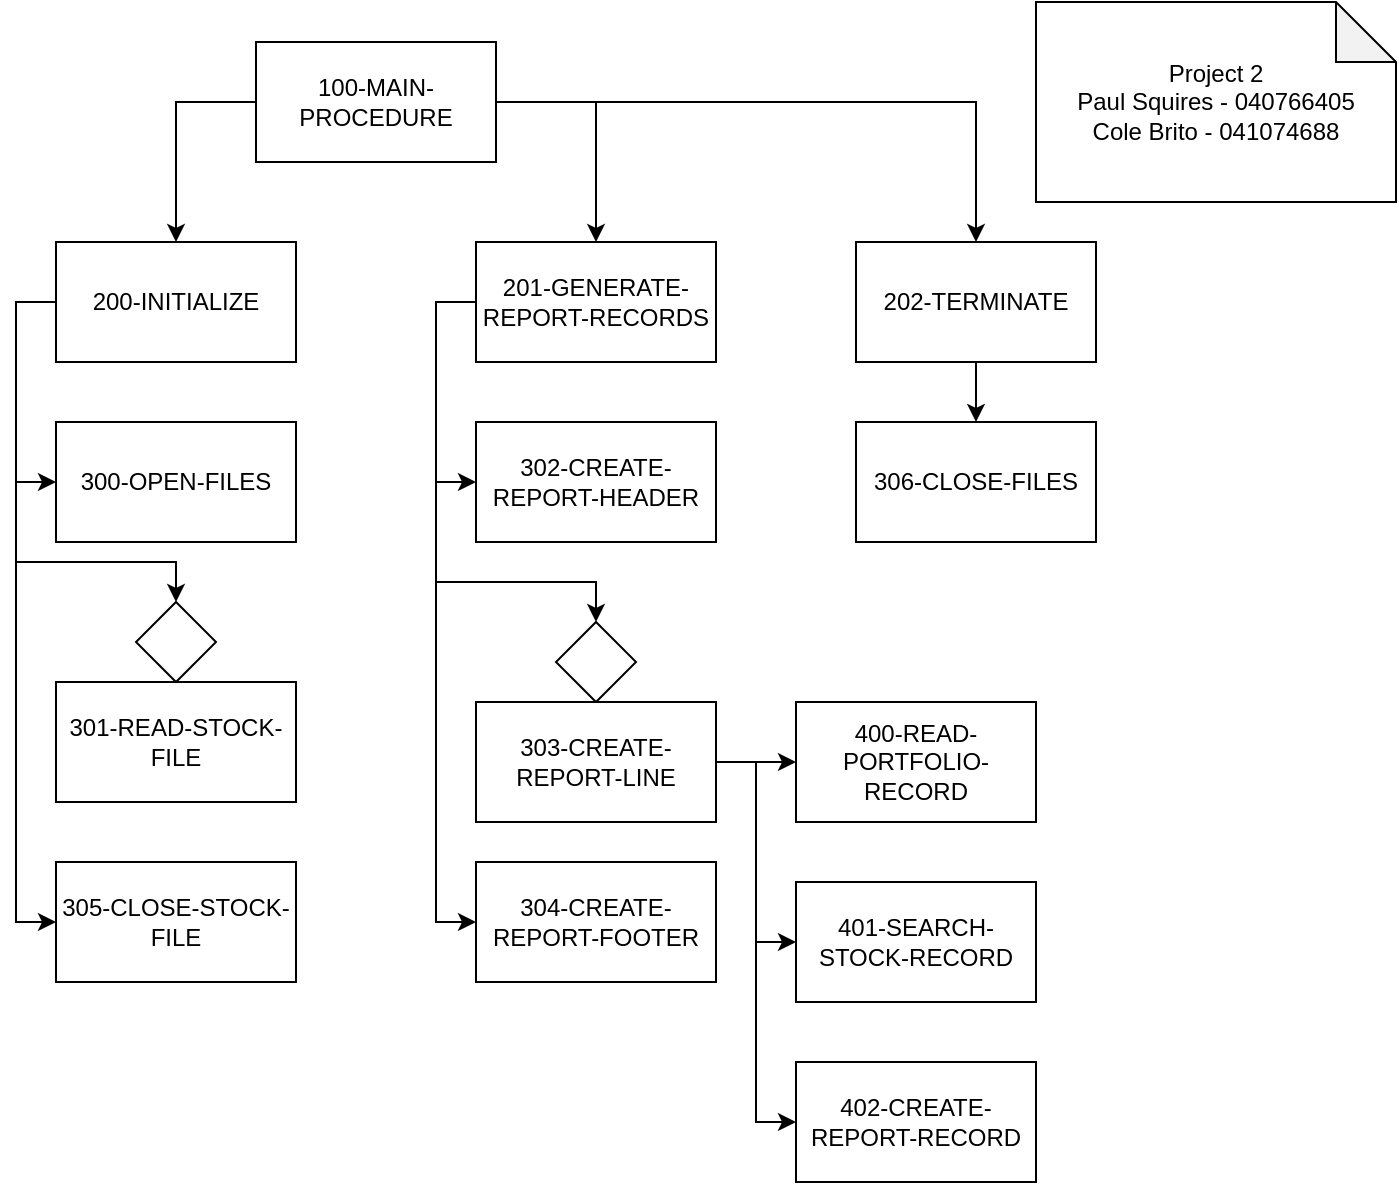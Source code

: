 <mxfile version="26.1.1">
  <diagram name="Page-1" id="E8nP3whgu4B2JOrv2gdp">
    <mxGraphModel dx="794" dy="454" grid="1" gridSize="10" guides="1" tooltips="1" connect="1" arrows="1" fold="1" page="1" pageScale="1" pageWidth="850" pageHeight="1100" math="0" shadow="0">
      <root>
        <mxCell id="0" />
        <mxCell id="1" parent="0" />
        <mxCell id="tD4AE-S6UwKGjwgNlo43-11" style="edgeStyle=orthogonalEdgeStyle;rounded=0;orthogonalLoop=1;jettySize=auto;html=1;exitX=1;exitY=0.5;exitDx=0;exitDy=0;entryX=0.5;entryY=0;entryDx=0;entryDy=0;" edge="1" parent="1" source="tD4AE-S6UwKGjwgNlo43-1" target="tD4AE-S6UwKGjwgNlo43-5">
          <mxGeometry relative="1" as="geometry" />
        </mxCell>
        <mxCell id="tD4AE-S6UwKGjwgNlo43-14" style="edgeStyle=orthogonalEdgeStyle;rounded=0;orthogonalLoop=1;jettySize=auto;html=1;exitX=0;exitY=0.5;exitDx=0;exitDy=0;entryX=0.5;entryY=0;entryDx=0;entryDy=0;" edge="1" parent="1" source="tD4AE-S6UwKGjwgNlo43-1" target="tD4AE-S6UwKGjwgNlo43-2">
          <mxGeometry relative="1" as="geometry" />
        </mxCell>
        <mxCell id="tD4AE-S6UwKGjwgNlo43-25" style="edgeStyle=orthogonalEdgeStyle;rounded=0;orthogonalLoop=1;jettySize=auto;html=1;exitX=1;exitY=0.5;exitDx=0;exitDy=0;" edge="1" parent="1" source="tD4AE-S6UwKGjwgNlo43-1" target="tD4AE-S6UwKGjwgNlo43-24">
          <mxGeometry relative="1" as="geometry" />
        </mxCell>
        <mxCell id="tD4AE-S6UwKGjwgNlo43-1" value="100-MAIN-PROCEDURE" style="rounded=0;whiteSpace=wrap;html=1;" vertex="1" parent="1">
          <mxGeometry x="350" y="50" width="120" height="60" as="geometry" />
        </mxCell>
        <mxCell id="tD4AE-S6UwKGjwgNlo43-15" style="edgeStyle=orthogonalEdgeStyle;rounded=0;orthogonalLoop=1;jettySize=auto;html=1;exitX=0;exitY=0.5;exitDx=0;exitDy=0;entryX=0;entryY=0.5;entryDx=0;entryDy=0;" edge="1" parent="1" source="tD4AE-S6UwKGjwgNlo43-2" target="tD4AE-S6UwKGjwgNlo43-3">
          <mxGeometry relative="1" as="geometry" />
        </mxCell>
        <mxCell id="tD4AE-S6UwKGjwgNlo43-16" style="edgeStyle=orthogonalEdgeStyle;rounded=0;orthogonalLoop=1;jettySize=auto;html=1;entryX=0.5;entryY=0;entryDx=0;entryDy=0;" edge="1" parent="1" source="tD4AE-S6UwKGjwgNlo43-2" target="tD4AE-S6UwKGjwgNlo43-10">
          <mxGeometry relative="1" as="geometry">
            <Array as="points">
              <mxPoint x="230" y="180" />
              <mxPoint x="230" y="310" />
              <mxPoint x="310" y="310" />
            </Array>
          </mxGeometry>
        </mxCell>
        <mxCell id="tD4AE-S6UwKGjwgNlo43-30" style="edgeStyle=orthogonalEdgeStyle;rounded=0;orthogonalLoop=1;jettySize=auto;html=1;exitX=0;exitY=0.5;exitDx=0;exitDy=0;entryX=0;entryY=0.5;entryDx=0;entryDy=0;" edge="1" parent="1" source="tD4AE-S6UwKGjwgNlo43-2" target="tD4AE-S6UwKGjwgNlo43-29">
          <mxGeometry relative="1" as="geometry" />
        </mxCell>
        <mxCell id="tD4AE-S6UwKGjwgNlo43-2" value="200-INITIALIZE" style="rounded=0;whiteSpace=wrap;html=1;" vertex="1" parent="1">
          <mxGeometry x="250" y="150" width="120" height="60" as="geometry" />
        </mxCell>
        <mxCell id="tD4AE-S6UwKGjwgNlo43-3" value="300-OPEN-FILES" style="rounded=0;whiteSpace=wrap;html=1;" vertex="1" parent="1">
          <mxGeometry x="250" y="240" width="120" height="60" as="geometry" />
        </mxCell>
        <mxCell id="tD4AE-S6UwKGjwgNlo43-4" value="301-READ-STOCK-FILE" style="rounded=0;whiteSpace=wrap;html=1;" vertex="1" parent="1">
          <mxGeometry x="250" y="370" width="120" height="60" as="geometry" />
        </mxCell>
        <mxCell id="tD4AE-S6UwKGjwgNlo43-12" style="edgeStyle=orthogonalEdgeStyle;rounded=0;orthogonalLoop=1;jettySize=auto;html=1;exitX=0;exitY=0.5;exitDx=0;exitDy=0;entryX=0;entryY=0.5;entryDx=0;entryDy=0;" edge="1" parent="1" source="tD4AE-S6UwKGjwgNlo43-5" target="tD4AE-S6UwKGjwgNlo43-17">
          <mxGeometry relative="1" as="geometry" />
        </mxCell>
        <mxCell id="tD4AE-S6UwKGjwgNlo43-13" style="edgeStyle=orthogonalEdgeStyle;rounded=0;orthogonalLoop=1;jettySize=auto;html=1;entryX=0.5;entryY=0;entryDx=0;entryDy=0;" edge="1" parent="1" source="tD4AE-S6UwKGjwgNlo43-5" target="tD4AE-S6UwKGjwgNlo43-8">
          <mxGeometry relative="1" as="geometry">
            <Array as="points">
              <mxPoint x="440" y="180" />
              <mxPoint x="440" y="320" />
              <mxPoint x="520" y="320" />
            </Array>
          </mxGeometry>
        </mxCell>
        <mxCell id="tD4AE-S6UwKGjwgNlo43-23" style="edgeStyle=orthogonalEdgeStyle;rounded=0;orthogonalLoop=1;jettySize=auto;html=1;entryX=0;entryY=0.5;entryDx=0;entryDy=0;" edge="1" parent="1" source="tD4AE-S6UwKGjwgNlo43-5" target="tD4AE-S6UwKGjwgNlo43-18">
          <mxGeometry relative="1" as="geometry">
            <Array as="points">
              <mxPoint x="440" y="180" />
              <mxPoint x="440" y="490" />
            </Array>
          </mxGeometry>
        </mxCell>
        <mxCell id="tD4AE-S6UwKGjwgNlo43-5" value="201-GENERATE-REPORT-RECORDS" style="rounded=0;whiteSpace=wrap;html=1;" vertex="1" parent="1">
          <mxGeometry x="460" y="150" width="120" height="60" as="geometry" />
        </mxCell>
        <mxCell id="tD4AE-S6UwKGjwgNlo43-6" value="400-READ-PORTFOLIO-RECORD" style="rounded=0;whiteSpace=wrap;html=1;" vertex="1" parent="1">
          <mxGeometry x="620" y="380" width="120" height="60" as="geometry" />
        </mxCell>
        <mxCell id="tD4AE-S6UwKGjwgNlo43-7" value="402-CREATE-REPORT-RECORD" style="rounded=0;whiteSpace=wrap;html=1;" vertex="1" parent="1">
          <mxGeometry x="620" y="560" width="120" height="60" as="geometry" />
        </mxCell>
        <mxCell id="tD4AE-S6UwKGjwgNlo43-8" value="" style="rhombus;whiteSpace=wrap;html=1;" vertex="1" parent="1">
          <mxGeometry x="500" y="340" width="40" height="40" as="geometry" />
        </mxCell>
        <mxCell id="tD4AE-S6UwKGjwgNlo43-10" value="" style="rhombus;whiteSpace=wrap;html=1;" vertex="1" parent="1">
          <mxGeometry x="290" y="330" width="40" height="40" as="geometry" />
        </mxCell>
        <mxCell id="tD4AE-S6UwKGjwgNlo43-17" value="302-CREATE-REPORT-HEADER" style="rounded=0;whiteSpace=wrap;html=1;" vertex="1" parent="1">
          <mxGeometry x="460" y="240" width="120" height="60" as="geometry" />
        </mxCell>
        <mxCell id="tD4AE-S6UwKGjwgNlo43-18" value="304-CREATE-REPORT-FOOTER" style="rounded=0;whiteSpace=wrap;html=1;" vertex="1" parent="1">
          <mxGeometry x="460" y="460" width="120" height="60" as="geometry" />
        </mxCell>
        <mxCell id="tD4AE-S6UwKGjwgNlo43-21" style="edgeStyle=orthogonalEdgeStyle;rounded=0;orthogonalLoop=1;jettySize=auto;html=1;exitX=1;exitY=0.5;exitDx=0;exitDy=0;entryX=0;entryY=0.5;entryDx=0;entryDy=0;" edge="1" parent="1" source="tD4AE-S6UwKGjwgNlo43-19" target="tD4AE-S6UwKGjwgNlo43-6">
          <mxGeometry relative="1" as="geometry" />
        </mxCell>
        <mxCell id="tD4AE-S6UwKGjwgNlo43-22" style="edgeStyle=orthogonalEdgeStyle;rounded=0;orthogonalLoop=1;jettySize=auto;html=1;entryX=0;entryY=0.5;entryDx=0;entryDy=0;" edge="1" parent="1" source="tD4AE-S6UwKGjwgNlo43-19" target="tD4AE-S6UwKGjwgNlo43-7">
          <mxGeometry relative="1" as="geometry" />
        </mxCell>
        <mxCell id="tD4AE-S6UwKGjwgNlo43-28" style="edgeStyle=orthogonalEdgeStyle;rounded=0;orthogonalLoop=1;jettySize=auto;html=1;exitX=1;exitY=0.5;exitDx=0;exitDy=0;entryX=0;entryY=0.5;entryDx=0;entryDy=0;" edge="1" parent="1" source="tD4AE-S6UwKGjwgNlo43-19" target="tD4AE-S6UwKGjwgNlo43-27">
          <mxGeometry relative="1" as="geometry" />
        </mxCell>
        <mxCell id="tD4AE-S6UwKGjwgNlo43-19" value="303-CREATE-REPORT-LINE" style="rounded=0;whiteSpace=wrap;html=1;" vertex="1" parent="1">
          <mxGeometry x="460" y="380" width="120" height="60" as="geometry" />
        </mxCell>
        <mxCell id="tD4AE-S6UwKGjwgNlo43-32" style="edgeStyle=orthogonalEdgeStyle;rounded=0;orthogonalLoop=1;jettySize=auto;html=1;exitX=0.5;exitY=1;exitDx=0;exitDy=0;entryX=0.5;entryY=0;entryDx=0;entryDy=0;" edge="1" parent="1" source="tD4AE-S6UwKGjwgNlo43-24" target="tD4AE-S6UwKGjwgNlo43-31">
          <mxGeometry relative="1" as="geometry" />
        </mxCell>
        <mxCell id="tD4AE-S6UwKGjwgNlo43-24" value="202-TERMINATE" style="rounded=0;whiteSpace=wrap;html=1;" vertex="1" parent="1">
          <mxGeometry x="650" y="150" width="120" height="60" as="geometry" />
        </mxCell>
        <mxCell id="tD4AE-S6UwKGjwgNlo43-26" value="Project 2&lt;div&gt;Paul Squires - 040766405&lt;/div&gt;&lt;div&gt;Cole Brito - 041074688&lt;/div&gt;" style="shape=note;whiteSpace=wrap;html=1;backgroundOutline=1;darkOpacity=0.05;" vertex="1" parent="1">
          <mxGeometry x="740" y="30" width="180" height="100" as="geometry" />
        </mxCell>
        <mxCell id="tD4AE-S6UwKGjwgNlo43-27" value="401-SEARCH-STOCK-RECORD" style="rounded=0;whiteSpace=wrap;html=1;" vertex="1" parent="1">
          <mxGeometry x="620" y="470" width="120" height="60" as="geometry" />
        </mxCell>
        <mxCell id="tD4AE-S6UwKGjwgNlo43-29" value="305-CLOSE-STOCK-FILE" style="rounded=0;whiteSpace=wrap;html=1;" vertex="1" parent="1">
          <mxGeometry x="250" y="460" width="120" height="60" as="geometry" />
        </mxCell>
        <mxCell id="tD4AE-S6UwKGjwgNlo43-31" value="306-CLOSE-FILES" style="rounded=0;whiteSpace=wrap;html=1;" vertex="1" parent="1">
          <mxGeometry x="650" y="240" width="120" height="60" as="geometry" />
        </mxCell>
      </root>
    </mxGraphModel>
  </diagram>
</mxfile>
